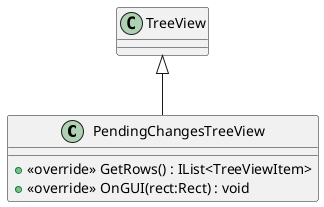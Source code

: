 @startuml
class PendingChangesTreeView {
    + <<override>> GetRows() : IList<TreeViewItem>
    + <<override>> OnGUI(rect:Rect) : void
}
TreeView <|-- PendingChangesTreeView
@enduml
